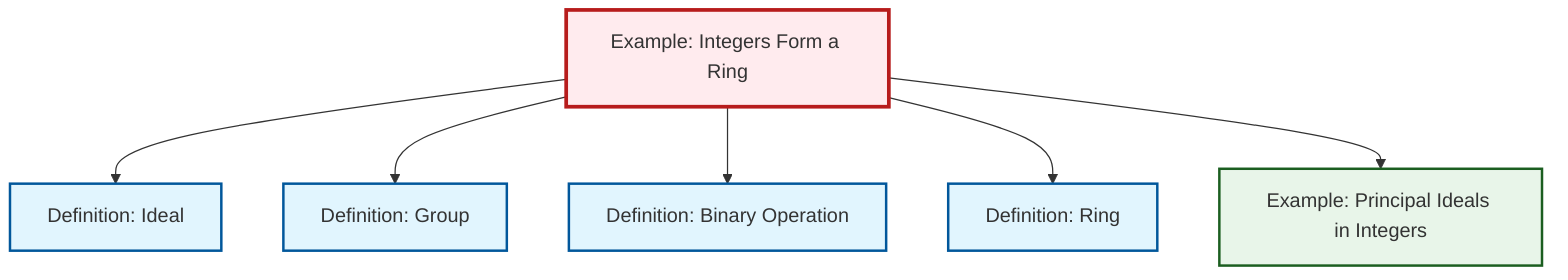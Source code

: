 graph TD
    classDef definition fill:#e1f5fe,stroke:#01579b,stroke-width:2px
    classDef theorem fill:#f3e5f5,stroke:#4a148c,stroke-width:2px
    classDef axiom fill:#fff3e0,stroke:#e65100,stroke-width:2px
    classDef example fill:#e8f5e9,stroke:#1b5e20,stroke-width:2px
    classDef current fill:#ffebee,stroke:#b71c1c,stroke-width:3px
    def-ring["Definition: Ring"]:::definition
    ex-principal-ideal["Example: Principal Ideals in Integers"]:::example
    def-binary-operation["Definition: Binary Operation"]:::definition
    def-ideal["Definition: Ideal"]:::definition
    ex-integers-ring["Example: Integers Form a Ring"]:::example
    def-group["Definition: Group"]:::definition
    ex-integers-ring --> def-ideal
    ex-integers-ring --> def-group
    ex-integers-ring --> def-binary-operation
    ex-integers-ring --> def-ring
    ex-integers-ring --> ex-principal-ideal
    class ex-integers-ring current
